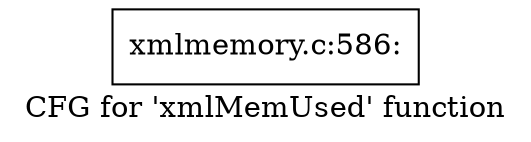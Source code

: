 digraph "CFG for 'xmlMemUsed' function" {
	label="CFG for 'xmlMemUsed' function";

	Node0x5650c3ef0c30 [shape=record,label="{xmlmemory.c:586:}"];
}
